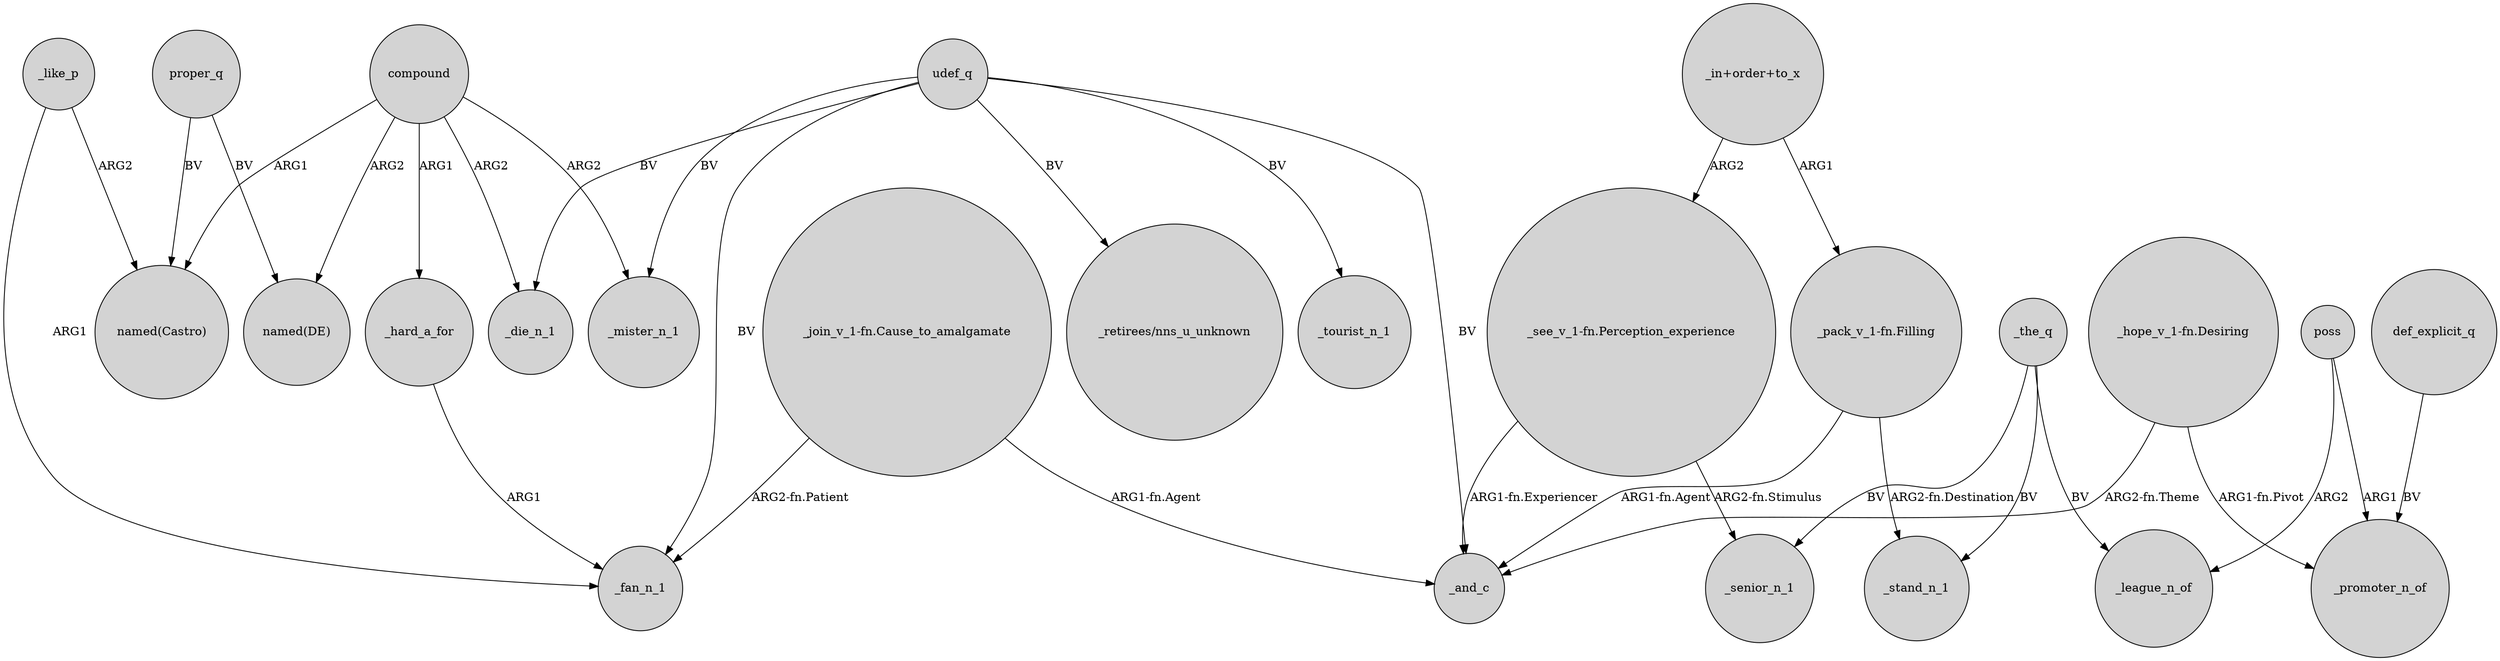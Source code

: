 digraph {
	node [shape=circle style=filled]
	"_pack_v_1-fn.Filling" -> _stand_n_1 [label="ARG2-fn.Destination"]
	"_in+order+to_x" -> "_see_v_1-fn.Perception_experience" [label=ARG2]
	"_join_v_1-fn.Cause_to_amalgamate" -> _fan_n_1 [label="ARG2-fn.Patient"]
	compound -> "named(Castro)" [label=ARG1]
	_like_p -> "named(Castro)" [label=ARG2]
	"_join_v_1-fn.Cause_to_amalgamate" -> _and_c [label="ARG1-fn.Agent"]
	_hard_a_for -> _fan_n_1 [label=ARG1]
	udef_q -> _die_n_1 [label=BV]
	compound -> _mister_n_1 [label=ARG2]
	udef_q -> _fan_n_1 [label=BV]
	def_explicit_q -> _promoter_n_of [label=BV]
	"_hope_v_1-fn.Desiring" -> _promoter_n_of [label="ARG1-fn.Pivot"]
	"_see_v_1-fn.Perception_experience" -> _and_c [label="ARG1-fn.Experiencer"]
	_the_q -> _senior_n_1 [label=BV]
	udef_q -> _mister_n_1 [label=BV]
	_the_q -> _stand_n_1 [label=BV]
	"_pack_v_1-fn.Filling" -> _and_c [label="ARG1-fn.Agent"]
	proper_q -> "named(Castro)" [label=BV]
	compound -> "named(DE)" [label=ARG2]
	_the_q -> _league_n_of [label=BV]
	"_see_v_1-fn.Perception_experience" -> _senior_n_1 [label="ARG2-fn.Stimulus"]
	udef_q -> _tourist_n_1 [label=BV]
	_like_p -> _fan_n_1 [label=ARG1]
	proper_q -> "named(DE)" [label=BV]
	poss -> _promoter_n_of [label=ARG1]
	poss -> _league_n_of [label=ARG2]
	compound -> _die_n_1 [label=ARG2]
	compound -> _hard_a_for [label=ARG1]
	"_hope_v_1-fn.Desiring" -> _and_c [label="ARG2-fn.Theme"]
	udef_q -> _and_c [label=BV]
	"_in+order+to_x" -> "_pack_v_1-fn.Filling" [label=ARG1]
	udef_q -> "_retirees/nns_u_unknown" [label=BV]
}
